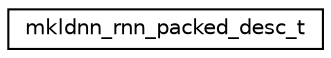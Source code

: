 digraph "Graphical Class Hierarchy"
{
  edge [fontname="Helvetica",fontsize="10",labelfontname="Helvetica",labelfontsize="10"];
  node [fontname="Helvetica",fontsize="10",shape=record];
  rankdir="LR";
  Node1 [label="mkldnn_rnn_packed_desc_t",height=0.2,width=0.4,color="black", fillcolor="white", style="filled",URL="$structmkldnn__rnn__packed__desc__t.html"];
}
